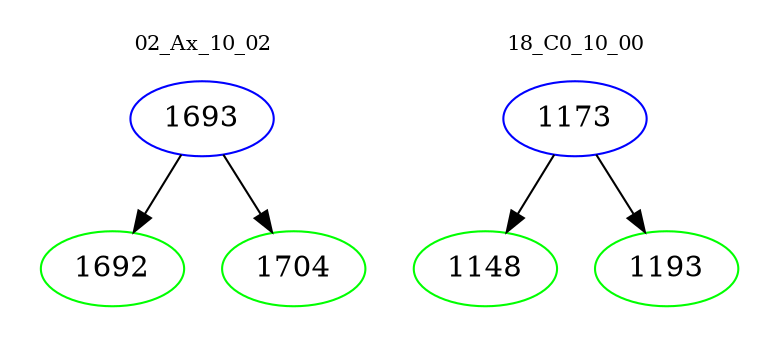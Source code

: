 digraph{
subgraph cluster_0 {
color = white
label = "02_Ax_10_02";
fontsize=10;
T0_1693 [label="1693", color="blue"]
T0_1693 -> T0_1692 [color="black"]
T0_1692 [label="1692", color="green"]
T0_1693 -> T0_1704 [color="black"]
T0_1704 [label="1704", color="green"]
}
subgraph cluster_1 {
color = white
label = "18_C0_10_00";
fontsize=10;
T1_1173 [label="1173", color="blue"]
T1_1173 -> T1_1148 [color="black"]
T1_1148 [label="1148", color="green"]
T1_1173 -> T1_1193 [color="black"]
T1_1193 [label="1193", color="green"]
}
}
